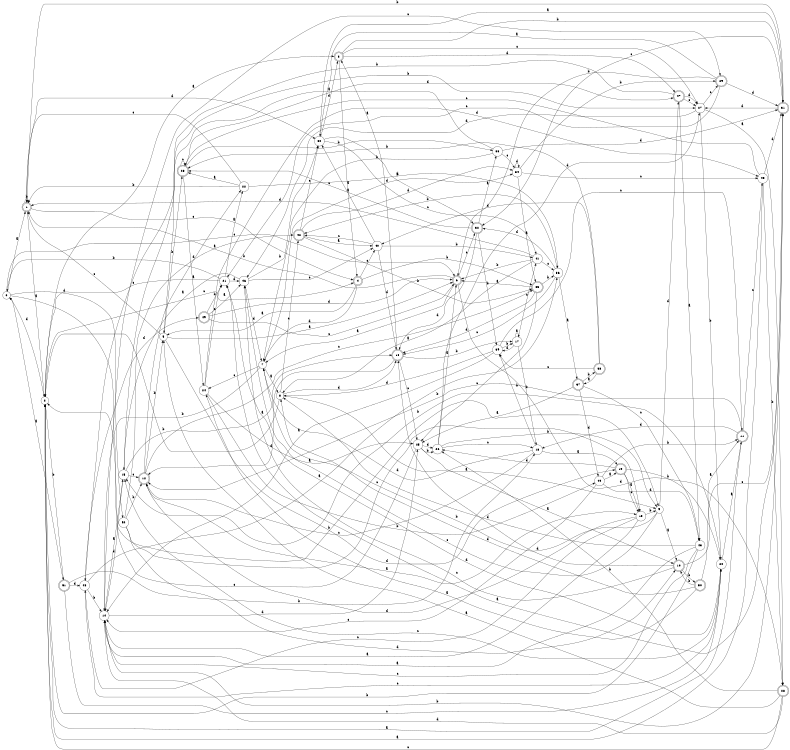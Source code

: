 digraph n43_6 {
__start0 [label="" shape="none"];

rankdir=LR;
size="8,5";

s0 [style="filled", color="black", fillcolor="white" shape="circle", label="0"];
s1 [style="rounded,filled", color="black", fillcolor="white" shape="doublecircle", label="1"];
s2 [style="filled", color="black", fillcolor="white" shape="circle", label="2"];
s3 [style="rounded,filled", color="black", fillcolor="white" shape="doublecircle", label="3"];
s4 [style="rounded,filled", color="black", fillcolor="white" shape="doublecircle", label="4"];
s5 [style="filled", color="black", fillcolor="white" shape="circle", label="5"];
s6 [style="rounded,filled", color="black", fillcolor="white" shape="doublecircle", label="6"];
s7 [style="filled", color="black", fillcolor="white" shape="circle", label="7"];
s8 [style="filled", color="black", fillcolor="white" shape="circle", label="8"];
s9 [style="filled", color="black", fillcolor="white" shape="circle", label="9"];
s10 [style="rounded,filled", color="black", fillcolor="white" shape="doublecircle", label="10"];
s11 [style="rounded,filled", color="black", fillcolor="white" shape="doublecircle", label="11"];
s12 [style="rounded,filled", color="black", fillcolor="white" shape="doublecircle", label="12"];
s13 [style="filled", color="black", fillcolor="white" shape="circle", label="13"];
s14 [style="filled", color="black", fillcolor="white" shape="circle", label="14"];
s15 [style="filled", color="black", fillcolor="white" shape="circle", label="15"];
s16 [style="rounded,filled", color="black", fillcolor="white" shape="doublecircle", label="16"];
s17 [style="filled", color="black", fillcolor="white" shape="circle", label="17"];
s18 [style="filled", color="black", fillcolor="white" shape="circle", label="18"];
s19 [style="rounded,filled", color="black", fillcolor="white" shape="doublecircle", label="19"];
s20 [style="filled", color="black", fillcolor="white" shape="circle", label="20"];
s21 [style="filled", color="black", fillcolor="white" shape="circle", label="21"];
s22 [style="filled", color="black", fillcolor="white" shape="circle", label="22"];
s23 [style="rounded,filled", color="black", fillcolor="white" shape="doublecircle", label="23"];
s24 [style="filled", color="black", fillcolor="white" shape="circle", label="24"];
s25 [style="filled", color="black", fillcolor="white" shape="circle", label="25"];
s26 [style="filled", color="black", fillcolor="white" shape="circle", label="26"];
s27 [style="filled", color="black", fillcolor="white" shape="circle", label="27"];
s28 [style="rounded,filled", color="black", fillcolor="white" shape="doublecircle", label="28"];
s29 [style="rounded,filled", color="black", fillcolor="white" shape="doublecircle", label="29"];
s30 [style="filled", color="black", fillcolor="white" shape="circle", label="30"];
s31 [style="rounded,filled", color="black", fillcolor="white" shape="doublecircle", label="31"];
s32 [style="rounded,filled", color="black", fillcolor="white" shape="doublecircle", label="32"];
s33 [style="filled", color="black", fillcolor="white" shape="circle", label="33"];
s34 [style="filled", color="black", fillcolor="white" shape="circle", label="34"];
s35 [style="rounded,filled", color="black", fillcolor="white" shape="doublecircle", label="35"];
s36 [style="filled", color="black", fillcolor="white" shape="circle", label="36"];
s37 [style="rounded,filled", color="black", fillcolor="white" shape="doublecircle", label="37"];
s38 [style="rounded,filled", color="black", fillcolor="white" shape="doublecircle", label="38"];
s39 [style="filled", color="black", fillcolor="white" shape="circle", label="39"];
s40 [style="filled", color="black", fillcolor="white" shape="circle", label="40"];
s41 [style="filled", color="black", fillcolor="white" shape="circle", label="41"];
s42 [style="rounded,filled", color="black", fillcolor="white" shape="doublecircle", label="42"];
s43 [style="filled", color="black", fillcolor="white" shape="circle", label="43"];
s44 [style="filled", color="black", fillcolor="white" shape="circle", label="44"];
s45 [style="filled", color="black", fillcolor="white" shape="circle", label="45"];
s46 [style="filled", color="black", fillcolor="white" shape="circle", label="46"];
s47 [style="rounded,filled", color="black", fillcolor="white" shape="doublecircle", label="47"];
s48 [style="filled", color="black", fillcolor="white" shape="circle", label="48"];
s49 [style="rounded,filled", color="black", fillcolor="white" shape="doublecircle", label="49"];
s50 [style="rounded,filled", color="black", fillcolor="white" shape="doublecircle", label="50"];
s51 [style="rounded,filled", color="black", fillcolor="white" shape="doublecircle", label="51"];
s52 [style="filled", color="black", fillcolor="white" shape="circle", label="52"];
s0 -> s1 [label="a"];
s0 -> s9 [label="b"];
s0 -> s6 [label="c"];
s0 -> s52 [label="d"];
s1 -> s2 [label="a"];
s1 -> s1 [label="b"];
s1 -> s4 [label="c"];
s1 -> s30 [label="d"];
s2 -> s3 [label="a"];
s2 -> s51 [label="b"];
s2 -> s4 [label="c"];
s2 -> s0 [label="d"];
s3 -> s4 [label="a"];
s3 -> s31 [label="b"];
s3 -> s27 [label="c"];
s3 -> s47 [label="d"];
s4 -> s5 [label="a"];
s4 -> s35 [label="b"];
s4 -> s40 [label="c"];
s4 -> s7 [label="d"];
s5 -> s6 [label="a"];
s5 -> s23 [label="b"];
s5 -> s1 [label="c"];
s5 -> s19 [label="d"];
s6 -> s7 [label="a"];
s6 -> s1 [label="b"];
s6 -> s32 [label="c"];
s6 -> s28 [label="d"];
s7 -> s8 [label="a"];
s7 -> s14 [label="b"];
s7 -> s24 [label="c"];
s7 -> s34 [label="d"];
s8 -> s9 [label="a"];
s8 -> s2 [label="b"];
s8 -> s42 [label="c"];
s8 -> s16 [label="d"];
s9 -> s10 [label="a"];
s9 -> s7 [label="b"];
s9 -> s46 [label="c"];
s9 -> s47 [label="d"];
s10 -> s11 [label="a"];
s10 -> s50 [label="b"];
s10 -> s46 [label="c"];
s10 -> s16 [label="d"];
s11 -> s2 [label="a"];
s11 -> s12 [label="b"];
s11 -> s45 [label="c"];
s11 -> s18 [label="d"];
s12 -> s13 [label="a"];
s12 -> s5 [label="b"];
s12 -> s35 [label="c"];
s12 -> s22 [label="d"];
s13 -> s14 [label="a"];
s13 -> s9 [label="b"];
s13 -> s48 [label="c"];
s13 -> s12 [label="d"];
s14 -> s15 [label="a"];
s14 -> s31 [label="b"];
s14 -> s29 [label="c"];
s14 -> s25 [label="d"];
s15 -> s16 [label="a"];
s15 -> s27 [label="b"];
s15 -> s12 [label="c"];
s15 -> s14 [label="d"];
s16 -> s3 [label="a"];
s16 -> s17 [label="b"];
s16 -> s25 [label="c"];
s16 -> s12 [label="d"];
s17 -> s17 [label="a"];
s17 -> s18 [label="b"];
s17 -> s41 [label="c"];
s17 -> s39 [label="d"];
s18 -> s19 [label="a"];
s18 -> s39 [label="b"];
s18 -> s12 [label="c"];
s18 -> s7 [label="d"];
s19 -> s13 [label="a"];
s19 -> s20 [label="b"];
s19 -> s13 [label="c"];
s19 -> s26 [label="d"];
s20 -> s11 [label="a"];
s20 -> s15 [label="b"];
s20 -> s15 [label="c"];
s20 -> s21 [label="d"];
s21 -> s22 [label="a"];
s21 -> s0 [label="b"];
s21 -> s2 [label="c"];
s21 -> s46 [label="d"];
s22 -> s23 [label="a"];
s22 -> s1 [label="b"];
s22 -> s1 [label="c"];
s22 -> s36 [label="d"];
s23 -> s24 [label="a"];
s23 -> s33 [label="b"];
s23 -> s23 [label="c"];
s23 -> s47 [label="d"];
s24 -> s25 [label="a"];
s24 -> s44 [label="b"];
s24 -> s21 [label="c"];
s24 -> s45 [label="d"];
s25 -> s10 [label="a"];
s25 -> s26 [label="b"];
s25 -> s2 [label="c"];
s25 -> s26 [label="d"];
s26 -> s6 [label="a"];
s26 -> s9 [label="b"];
s26 -> s18 [label="c"];
s26 -> s27 [label="d"];
s27 -> s28 [label="a"];
s27 -> s20 [label="b"];
s27 -> s29 [label="c"];
s27 -> s46 [label="d"];
s28 -> s5 [label="a"];
s28 -> s26 [label="b"];
s28 -> s2 [label="c"];
s28 -> s14 [label="d"];
s29 -> s30 [label="a"];
s29 -> s6 [label="b"];
s29 -> s21 [label="c"];
s29 -> s31 [label="d"];
s30 -> s31 [label="a"];
s30 -> s32 [label="b"];
s30 -> s41 [label="c"];
s30 -> s3 [label="d"];
s31 -> s21 [label="a"];
s31 -> s1 [label="b"];
s31 -> s32 [label="c"];
s31 -> s27 [label="d"];
s32 -> s33 [label="a"];
s32 -> s39 [label="b"];
s32 -> s23 [label="c"];
s32 -> s16 [label="d"];
s33 -> s5 [label="a"];
s33 -> s7 [label="b"];
s33 -> s34 [label="c"];
s33 -> s31 [label="d"];
s34 -> s35 [label="a"];
s34 -> s29 [label="b"];
s34 -> s45 [label="c"];
s34 -> s34 [label="d"];
s35 -> s6 [label="a"];
s35 -> s36 [label="b"];
s35 -> s25 [label="c"];
s35 -> s16 [label="d"];
s36 -> s37 [label="a"];
s36 -> s42 [label="b"];
s36 -> s16 [label="c"];
s36 -> s32 [label="d"];
s37 -> s25 [label="a"];
s37 -> s38 [label="b"];
s37 -> s43 [label="c"];
s37 -> s44 [label="d"];
s38 -> s37 [label="a"];
s38 -> s23 [label="b"];
s38 -> s39 [label="c"];
s38 -> s40 [label="d"];
s39 -> s14 [label="a"];
s39 -> s17 [label="b"];
s39 -> s11 [label="c"];
s39 -> s8 [label="d"];
s40 -> s30 [label="a"];
s40 -> s41 [label="b"];
s40 -> s42 [label="c"];
s40 -> s16 [label="d"];
s41 -> s8 [label="a"];
s41 -> s6 [label="b"];
s41 -> s36 [label="c"];
s41 -> s1 [label="d"];
s42 -> s40 [label="a"];
s42 -> s35 [label="b"];
s42 -> s30 [label="c"];
s42 -> s34 [label="d"];
s43 -> s14 [label="a"];
s43 -> s2 [label="b"];
s43 -> s14 [label="c"];
s43 -> s8 [label="d"];
s44 -> s19 [label="a"];
s44 -> s11 [label="b"];
s44 -> s14 [label="c"];
s44 -> s43 [label="d"];
s45 -> s2 [label="a"];
s45 -> s28 [label="b"];
s45 -> s23 [label="c"];
s45 -> s31 [label="d"];
s46 -> s15 [label="a"];
s46 -> s30 [label="b"];
s46 -> s40 [label="c"];
s46 -> s7 [label="d"];
s47 -> s43 [label="a"];
s47 -> s48 [label="b"];
s47 -> s27 [label="c"];
s47 -> s27 [label="d"];
s48 -> s36 [label="a"];
s48 -> s14 [label="b"];
s48 -> s20 [label="c"];
s48 -> s49 [label="d"];
s49 -> s46 [label="a"];
s49 -> s21 [label="b"];
s49 -> s6 [label="c"];
s49 -> s6 [label="d"];
s50 -> s24 [label="a"];
s50 -> s10 [label="b"];
s50 -> s31 [label="c"];
s50 -> s8 [label="d"];
s51 -> s0 [label="a"];
s51 -> s18 [label="b"];
s51 -> s20 [label="c"];
s51 -> s48 [label="d"];
s52 -> s42 [label="a"];
s52 -> s12 [label="b"];
s52 -> s13 [label="c"];
s52 -> s10 [label="d"];

}